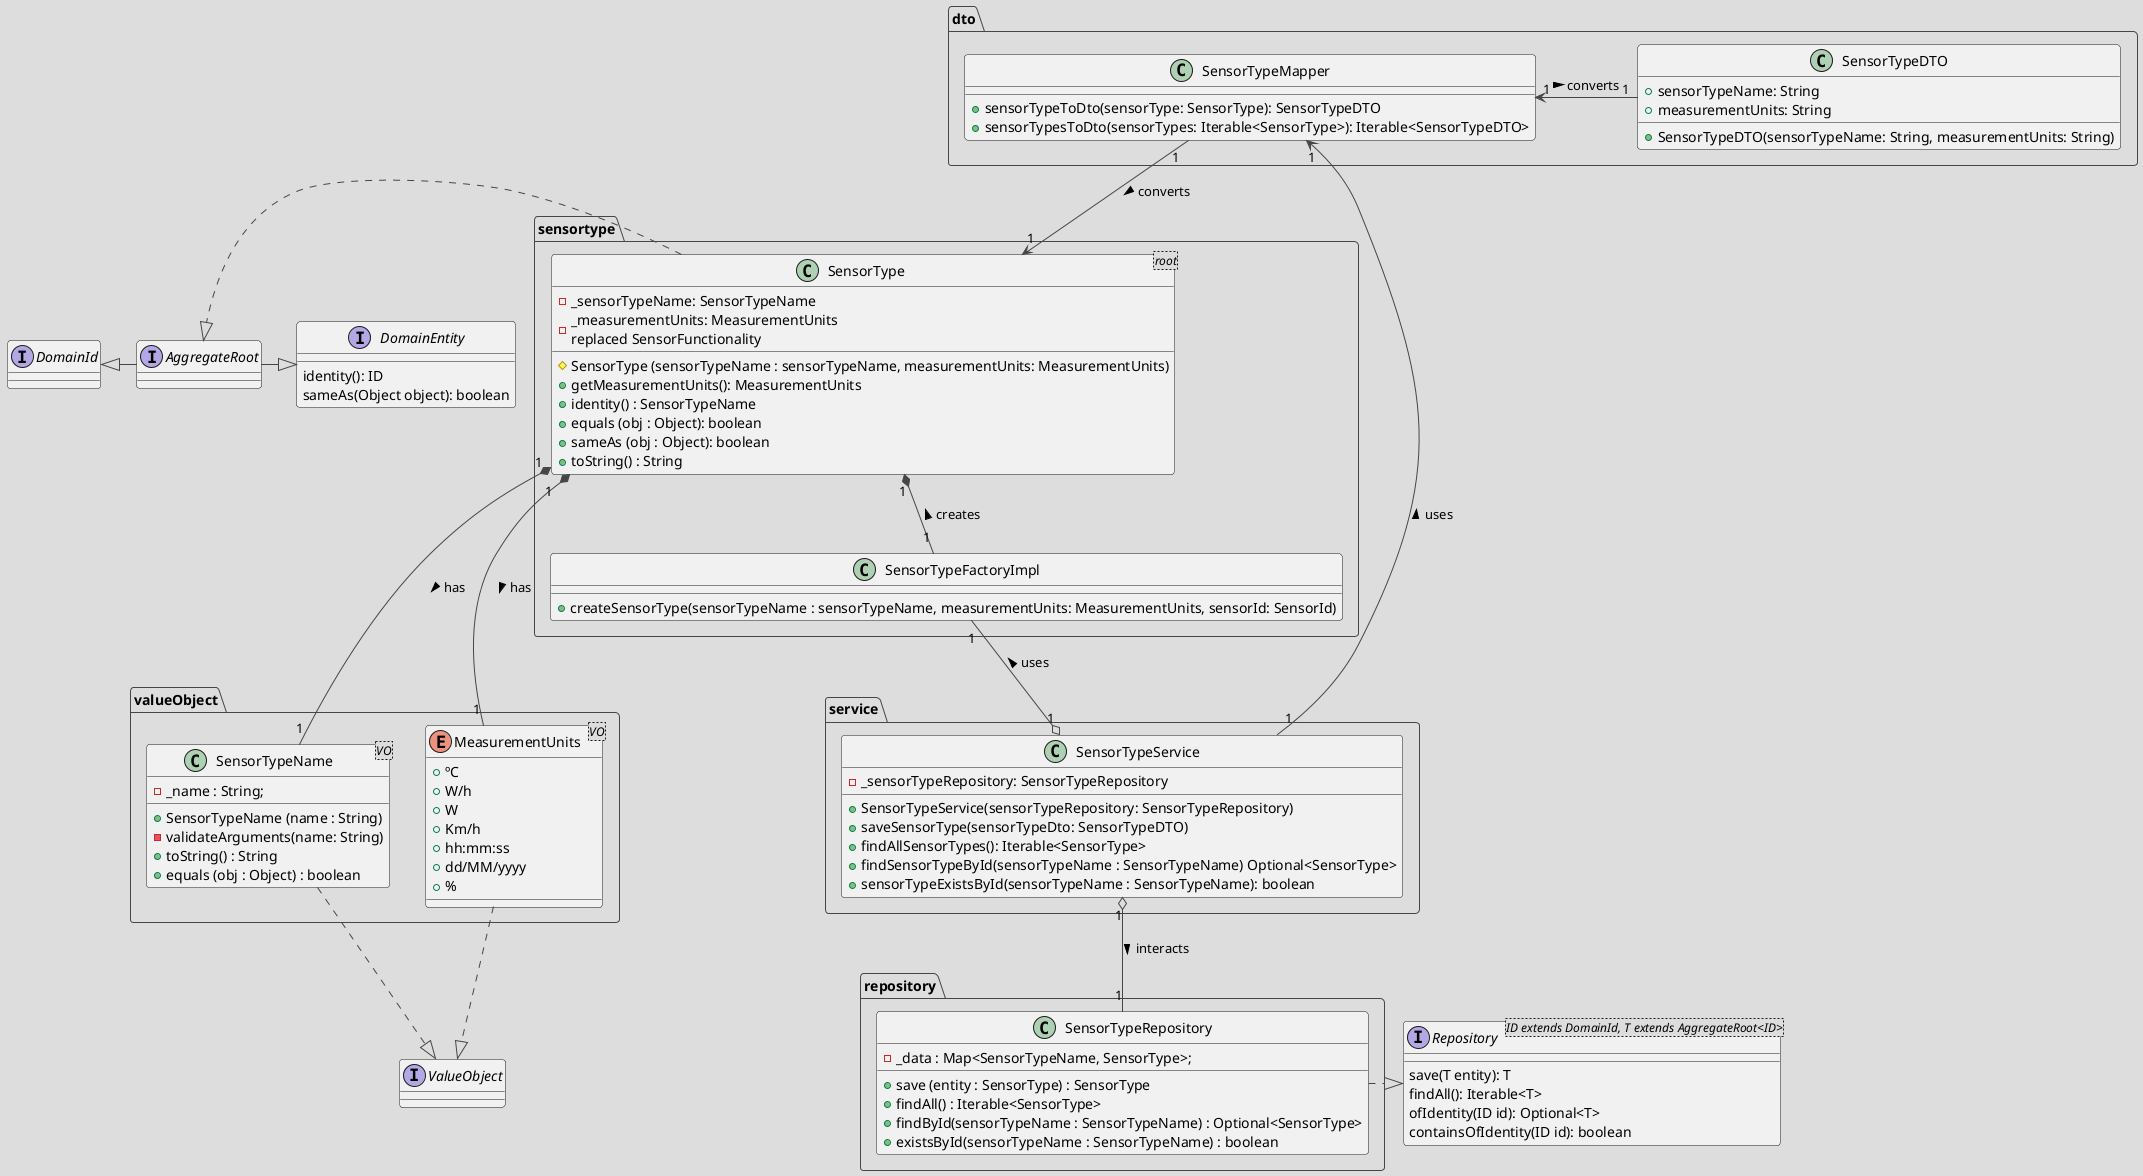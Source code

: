 @startuml
!theme toy

interface DomainId {}
interface DomainEntity {
    identity(): ID
    sameAs(Object object): boolean
}
interface AggregateRoot {}
AggregateRoot -down|> DomainEntity
AggregateRoot -up|> DomainId

package sensortype {
    class SensorType <root> {
        - _sensorTypeName: SensorTypeName
        - _measurementUnits: MeasurementUnits \nreplaced SensorFunctionality
'        - _sensorId: SensorId
'        # SensorType (sensorTypeName : sensorTypeName, measurementUnits: MeasurementUnits, sensorId: SensorId)
        # SensorType (sensorTypeName : sensorTypeName, measurementUnits: MeasurementUnits)
        + getMeasurementUnits(): MeasurementUnits
'        + getSensorId(): SensorId
        + identity() : SensorTypeName
        + equals (obj : Object): boolean
        + sameAs (obj : Object): boolean
        + toString() : String
    }

    class SensorTypeFactoryImpl{
        + createSensorType(sensorTypeName : sensorTypeName, measurementUnits: MeasurementUnits, sensorId: SensorId)
'        + createSensorId(sensorId: long): SensorId
    }
}

SensorType -right..|> AggregateRoot

package valueObject{

'    class SensorId<VO>{
'        - _id : long;
'        + SensorId (id : long)
'        - validateArguments(id: long)
'        + toString() : String
'        + equals (obj : Object) : boolean
'    }

    class SensorTypeName<VO>{
        - _name : String;
        + SensorTypeName (name : String)
        - validateArguments(name: String)
        + toString() : String
        + equals (obj : Object) : boolean
    }

    enum MeasurementUnits<VO>{
        + ºC
        + W/h
        + W
        + Km/h
        + hh:mm:ss
        + dd/MM/yyyy
        + %
    }
}

interface ValueObject {}

SensorTypeName -down.|> ValueObject
MeasurementUnits -down.|> ValueObject
'SensorId -down.|> ValueObject

package repository {
    class SensorTypeRepository {
        - _data : Map<SensorTypeName, SensorType>;
        + save (entity : SensorType) : SensorType
        + findAll() : Iterable<SensorType>
        + findById(sensorTypeName : SensorTypeName) : Optional<SensorType>
        + existsById(sensorTypeName : SensorTypeName) : boolean
'        + findAllBySensorId(sensorId: long): Iterable<SensorType>
    }
}

interface Repository<ID extends DomainId, T extends AggregateRoot<ID>> {
    save(T entity): T
    findAll(): Iterable<T>
    ofIdentity(ID id): Optional<T>
    containsOfIdentity(ID id): boolean
}

SensorTypeRepository -right..|> Repository

package service {
    class SensorTypeService {
        - _sensorTypeRepository: SensorTypeRepository
        + SensorTypeService(sensorTypeRepository: SensorTypeRepository)
'        + saveSensorType(sensorId: long, sensorTypeDto: SensorTypeDTO)
        + saveSensorType(sensorTypeDto: SensorTypeDTO)
        + findAllSensorTypes(): Iterable<SensorType>
        + findSensorTypeById(sensorTypeName : SensorTypeName) Optional<SensorType>
        + sensorTypeExistsById(sensorTypeName : SensorTypeName): boolean
'        + findAllSensorTypesBySensorId(sensorId: long): Iterable<SensorType>
    }
}

package dto {
    class SensorTypeDTO {
        + sensorTypeName: String
        + measurementUnits: String
        + SensorTypeDTO(sensorTypeName: String, measurementUnits: String)
    }

    class SensorTypeMapper {
        + sensorTypeToDto(sensorType: SensorType): SensorTypeDTO
        + sensorTypesToDto(sensorTypes: Iterable<SensorType>): Iterable<SensorTypeDTO>
    }
}

SensorTypeFactoryImpl "1" --o "1" SensorTypeService: uses <
SensorTypeFactoryImpl "1" -up-* "1" SensorType: creates >
SensorType "1" *-down-- "1" SensorTypeName: has >
'SensorType "1" *-down-- "1" SensorId: has >
SensorType "1" *-down-- "1" MeasurementUnits: has >
SensorTypeService "1" o-down- "1" SensorTypeRepository: interacts >
SensorTypeDTO "1" -left-> "1" SensorTypeMapper: converts <
SensorTypeMapper "1" -down-> "1" SensorType: converts >
SensorTypeService "1" -> "1" SensorTypeMapper: uses >

@enduml